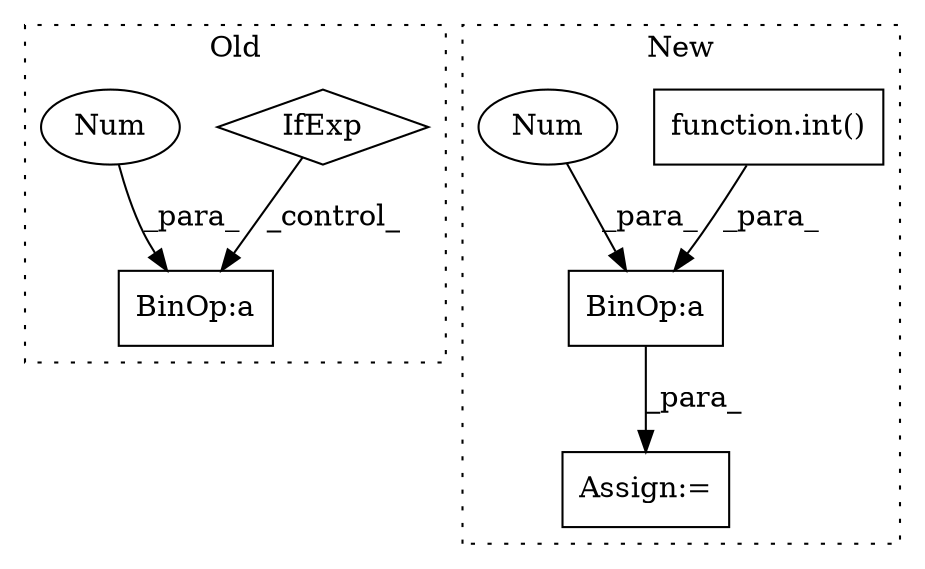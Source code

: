 digraph G {
subgraph cluster0 {
1 [label="IfExp" a="51" s="32703,32722" l="4,6" shape="diamond"];
4 [label="BinOp:a" a="82" s="32736" l="3" shape="box"];
5 [label="Num" a="76" s="32739" l="1" shape="ellipse"];
label = "Old";
style="dotted";
}
subgraph cluster1 {
2 [label="function.int()" a="75" s="32981,32996" l="4,1" shape="box"];
3 [label="BinOp:a" a="82" s="32978" l="3" shape="box"];
6 [label="Num" a="76" s="32977" l="1" shape="ellipse"];
7 [label="Assign:=" a="68" s="32962" l="3" shape="box"];
label = "New";
style="dotted";
}
1 -> 4 [label="_control_"];
2 -> 3 [label="_para_"];
3 -> 7 [label="_para_"];
5 -> 4 [label="_para_"];
6 -> 3 [label="_para_"];
}